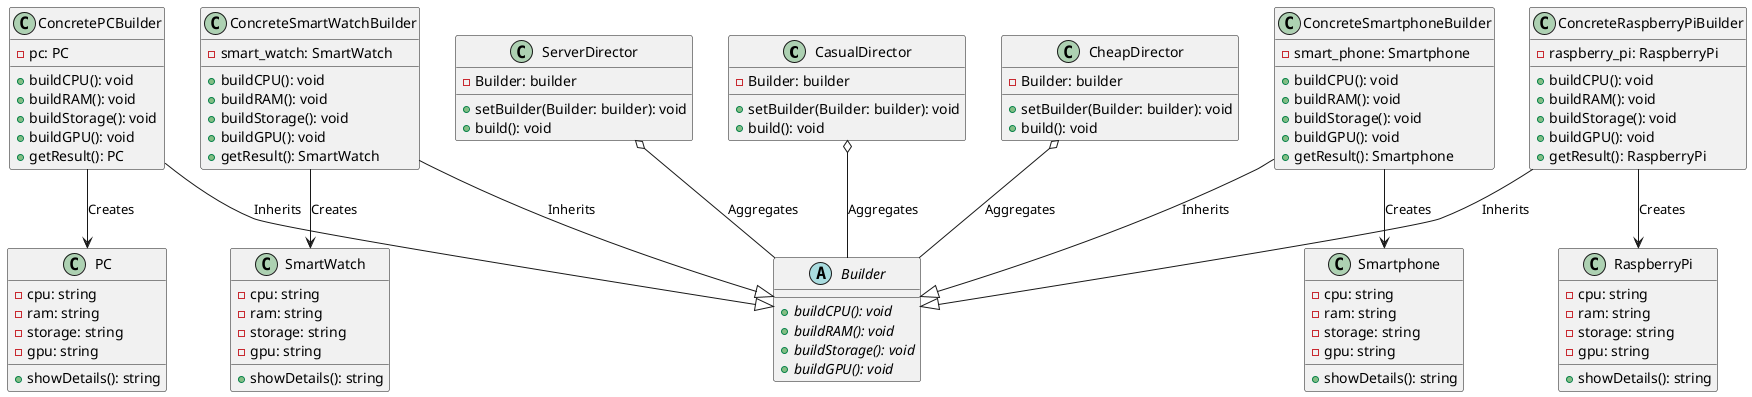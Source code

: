 @startuml

class CasualDirector {
  -Builder: builder
  +setBuilder(Builder: builder): void
  +build(): void
}

class CheapDirector {
  -Builder: builder
  +setBuilder(Builder: builder): void
  +build(): void
}

class ServerDirector {
  -Builder: builder
  +setBuilder(Builder: builder): void
  +build(): void
}

abstract class Builder {
  {abstract} +buildCPU(): void
  {abstract} +buildRAM(): void
  {abstract} +buildStorage(): void
  {abstract} +buildGPU(): void
}

class ConcretePCBuilder {
  -pc: PC
  +buildCPU(): void
  +buildRAM(): void
  +buildStorage(): void
  +buildGPU(): void
  +getResult(): PC
}

class ConcreteRaspberryPiBuilder {
  -raspberry_pi: RaspberryPi
  +buildCPU(): void
  +buildRAM(): void
  +buildStorage(): void
  +buildGPU(): void
  +getResult(): RaspberryPi
}

class ConcreteSmartWatchBuilder {
  -smart_watch: SmartWatch
  +buildCPU(): void
  +buildRAM(): void
  +buildStorage(): void
  +buildGPU(): void
  +getResult(): SmartWatch
}

class ConcreteSmartphoneBuilder {
  -smart_phone: Smartphone
  +buildCPU(): void
  +buildRAM(): void
  +buildStorage(): void
  +buildGPU(): void
  +getResult(): Smartphone
}

class Smartphone {
  -cpu: string
  -ram: string
  -storage: string
  -gpu: string
  +showDetails(): string
}

class PC {
  -cpu: string
  -ram: string
  -storage: string
  -gpu: string
  +showDetails(): string
}

class RaspberryPi {
  -cpu: string
  -ram: string
  -storage: string
  -gpu: string
  +showDetails(): string
}


class SmartWatch {
  -cpu: string
  -ram: string
  -storage: string
  -gpu: string
  +showDetails(): string
}

CasualDirector o-- Builder : Aggregates
CheapDirector o-- Builder : Aggregates
ServerDirector o-- Builder : Aggregates
ConcretePCBuilder --|> Builder : Inherits
ConcreteRaspberryPiBuilder --|> Builder : Inherits
ConcreteSmartWatchBuilder --|> Builder : Inherits
ConcreteSmartphoneBuilder --|> Builder : Inherits
ConcretePCBuilder --> PC : Creates
ConcreteRaspberryPiBuilder --> RaspberryPi : Creates
ConcreteSmartWatchBuilder --> SmartWatch : Creates
ConcreteSmartphoneBuilder --> Smartphone : Creates

@enduml

